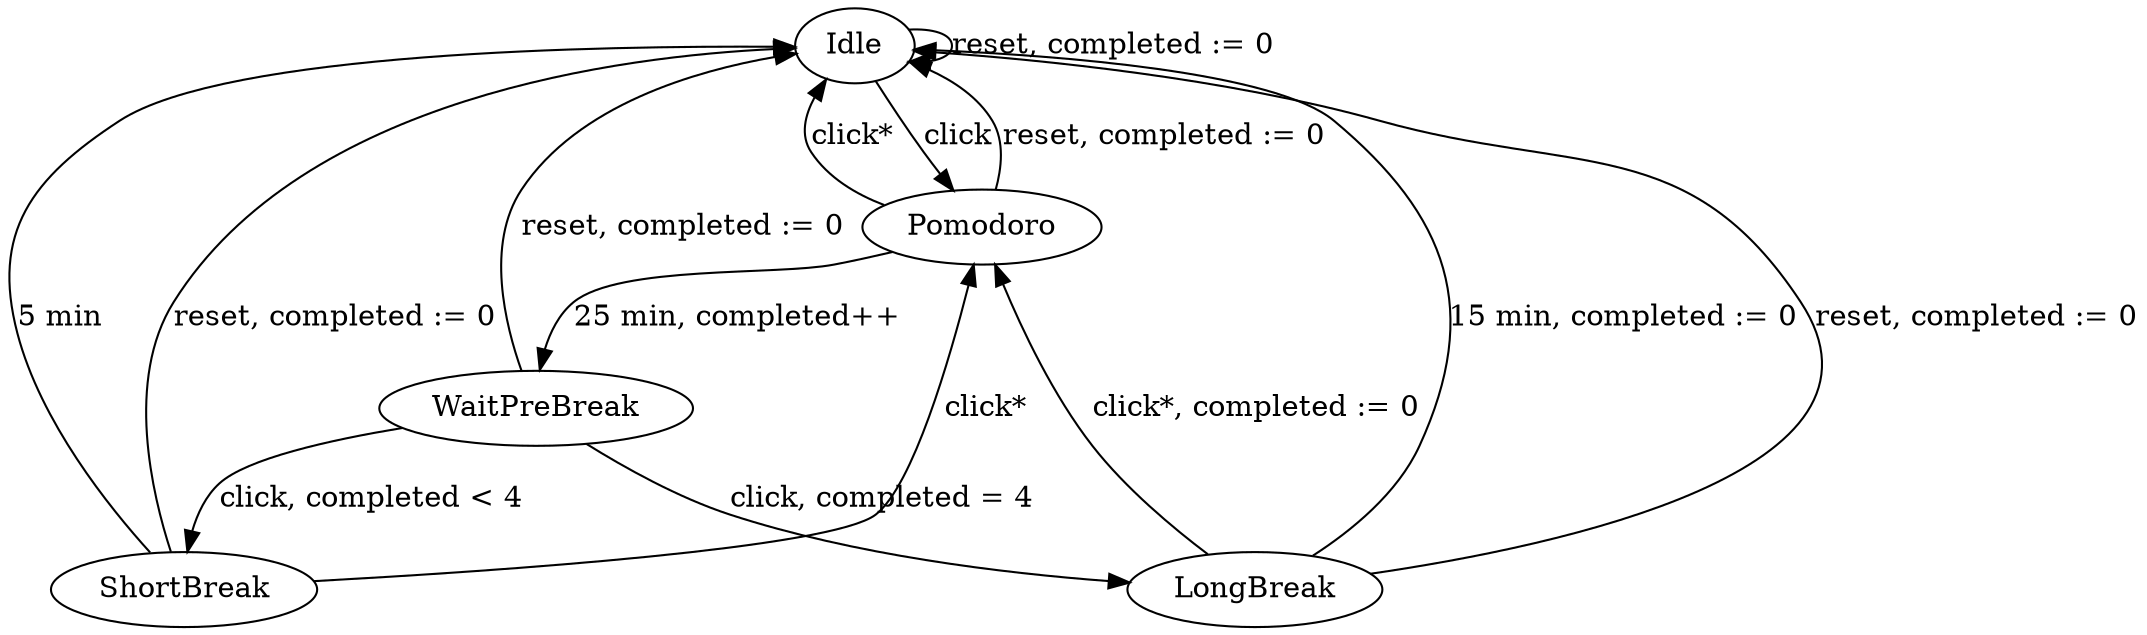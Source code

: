 digraph {
  "Idle";
  "Pomodoro";
  "WaitPreBreak";

  subgraph {
    rank = same;
    "ShortBreak";
    "LongBreak";
  }

  Idle -> Pomodoro [ label = "click" ];
  Idle -> Idle [ label = "reset, completed := 0" ];

  Pomodoro -> WaitPreBreak [ label = "25 min, completed++" ];
  Pomodoro -> Idle [ label = "reset, completed := 0" ];
  Pomodoro -> Idle [ label = "click*" ];

  WaitPreBreak -> ShortBreak [ label = "click, completed < 4" ];
  WaitPreBreak -> LongBreak [ label = "click, completed = 4" ];
  WaitPreBreak -> Idle [ label = "reset, completed := 0" ];

  ShortBreak -> Idle [ label = "5 min" ];
  ShortBreak -> Idle [ label = "reset, completed := 0" ];
  ShortBreak -> Pomodoro[ label = "click*"  ];

  LongBreak -> Idle [ label = "15 min, completed := 0" ];
  LongBreak -> Idle [ label = "reset, completed := 0" ];
  LongBreak -> Pomodoro [ label = "click*, completed := 0" ];
}
